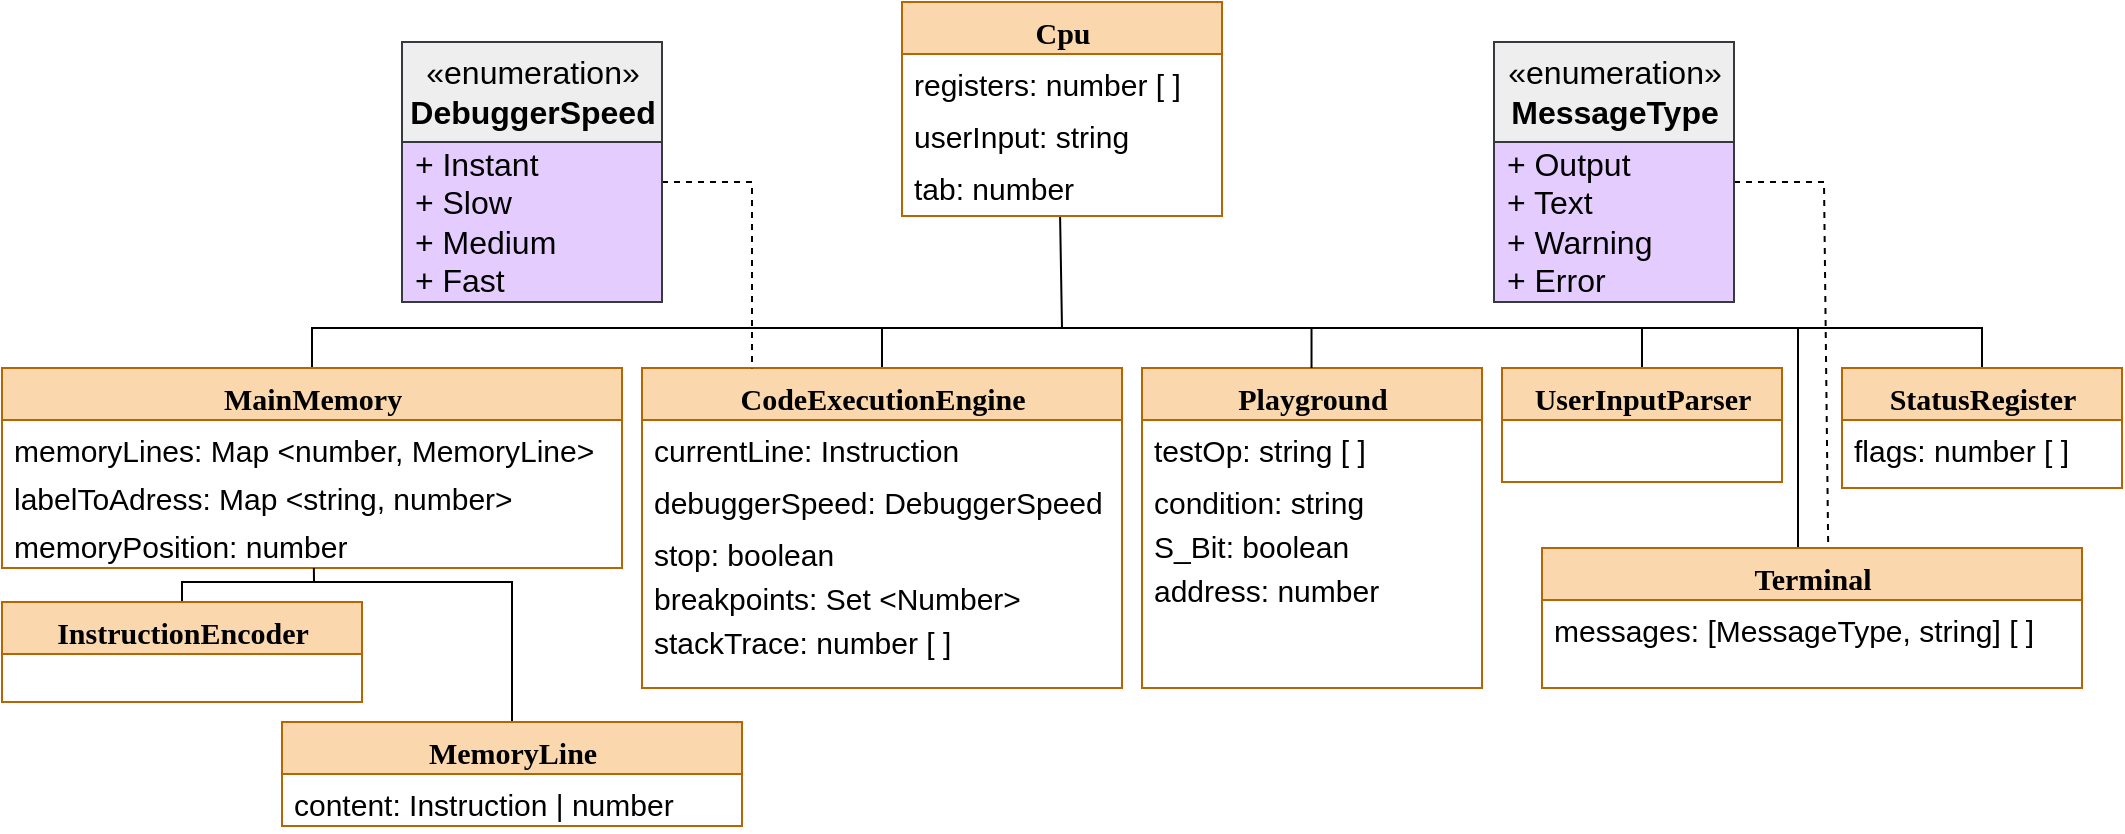 <mxfile version="15.3.7"><diagram id="MCNY1zt3L5boy0J88Zqq" name="Page-1"><mxGraphModel dx="1422" dy="752" grid="1" gridSize="10" guides="1" tooltips="1" connect="1" arrows="1" fold="1" page="1" pageScale="1" pageWidth="827" pageHeight="1169" math="0" shadow="0"><root><mxCell id="0"/><mxCell id="1" parent="0"/><mxCell id="HfUlaZfrEWT1L4PDz8n6-1" style="edgeStyle=none;rounded=0;orthogonalLoop=1;jettySize=auto;html=1;exitX=0.494;exitY=1.115;exitDx=0;exitDy=0;fontSize=16;endArrow=none;startSize=14;endSize=14;sourcePerimeterSpacing=8;targetPerimeterSpacing=8;entryX=0.5;entryY=0;entryDx=0;entryDy=0;endFill=0;exitPerimeter=0;" parent="1" source="HfUlaZfrEWT1L4PDz8n6-5" target="HfUlaZfrEWT1L4PDz8n6-6" edge="1"><mxGeometry relative="1" as="geometry"><mxPoint x="680" y="450" as="sourcePoint"/><Array as="points"><mxPoint x="680" y="473"/><mxPoint x="305" y="473"/></Array></mxGeometry></mxCell><mxCell id="HfUlaZfrEWT1L4PDz8n6-2" value="Cpu" style="swimlane;html=1;fontStyle=1;align=center;verticalAlign=top;childLayout=stackLayout;horizontal=1;startSize=26;horizontalStack=0;resizeParent=1;resizeLast=0;collapsible=0;marginBottom=0;swimlaneFillColor=#ffffff;rounded=0;shadow=0;comic=0;labelBackgroundColor=none;strokeWidth=1;fillColor=#fad7ac;fontFamily=Verdana;fontSize=15;strokeColor=#b46504;" parent="1" vertex="1"><mxGeometry x="600" y="310" width="160" height="107" as="geometry"><mxRectangle x="90" y="83" width="60" height="26" as="alternateBounds"/></mxGeometry></mxCell><mxCell id="HfUlaZfrEWT1L4PDz8n6-3" value="registers: number [ ]" style="text;html=1;strokeColor=none;fillColor=none;align=left;verticalAlign=top;spacingLeft=4;spacingRight=4;whiteSpace=wrap;overflow=hidden;rotatable=0;points=[[0,0.5],[1,0.5]];portConstraint=eastwest;fontSize=15;" parent="HfUlaZfrEWT1L4PDz8n6-2" vertex="1"><mxGeometry y="26" width="160" height="26" as="geometry"/></mxCell><mxCell id="HfUlaZfrEWT1L4PDz8n6-4" value="userInput: string" style="text;html=1;strokeColor=none;fillColor=none;align=left;verticalAlign=top;spacingLeft=4;spacingRight=4;whiteSpace=wrap;overflow=hidden;rotatable=0;points=[[0,0.5],[1,0.5]];portConstraint=eastwest;fontSize=15;" parent="HfUlaZfrEWT1L4PDz8n6-2" vertex="1"><mxGeometry y="52" width="160" height="26" as="geometry"/></mxCell><mxCell id="HfUlaZfrEWT1L4PDz8n6-5" value="tab: number" style="text;html=1;strokeColor=none;fillColor=none;align=left;verticalAlign=top;spacingLeft=4;spacingRight=4;whiteSpace=wrap;overflow=hidden;rotatable=0;points=[[0,0.5],[1,0.5]];portConstraint=eastwest;fontSize=15;" parent="HfUlaZfrEWT1L4PDz8n6-2" vertex="1"><mxGeometry y="78" width="160" height="26" as="geometry"/></mxCell><mxCell id="HfUlaZfrEWT1L4PDz8n6-6" value="MainMemory" style="swimlane;html=1;fontStyle=1;align=center;verticalAlign=top;childLayout=stackLayout;horizontal=1;startSize=26;horizontalStack=0;resizeParent=1;resizeLast=0;collapsible=0;marginBottom=0;swimlaneFillColor=#ffffff;rounded=0;shadow=0;comic=0;labelBackgroundColor=none;strokeWidth=1;fillColor=#fad7ac;fontFamily=Verdana;fontSize=15;strokeColor=#b46504;swimlaneLine=1;" parent="1" vertex="1"><mxGeometry x="150" y="493" width="310" height="100" as="geometry"><mxRectangle x="90" y="83" width="60" height="26" as="alternateBounds"/></mxGeometry></mxCell><mxCell id="HfUlaZfrEWT1L4PDz8n6-7" value="memoryLines: Map &amp;lt;number, MemoryLine&amp;gt;" style="text;html=1;strokeColor=none;fillColor=none;align=left;verticalAlign=top;spacingLeft=4;spacingRight=4;whiteSpace=wrap;overflow=hidden;rotatable=0;points=[[0,0.5],[1,0.5]];portConstraint=eastwest;fontSize=15;" parent="HfUlaZfrEWT1L4PDz8n6-6" vertex="1"><mxGeometry y="26" width="310" height="24" as="geometry"/></mxCell><mxCell id="HfUlaZfrEWT1L4PDz8n6-8" value="labelToAdress: Map &amp;lt;string, number&amp;gt;" style="text;html=1;strokeColor=none;fillColor=none;align=left;verticalAlign=top;spacingLeft=4;spacingRight=4;whiteSpace=wrap;overflow=hidden;rotatable=0;points=[[0,0.5],[1,0.5]];portConstraint=eastwest;fontSize=15;" parent="HfUlaZfrEWT1L4PDz8n6-6" vertex="1"><mxGeometry y="50" width="310" height="24" as="geometry"/></mxCell><mxCell id="HfUlaZfrEWT1L4PDz8n6-9" value="memoryPosition: number" style="text;html=1;strokeColor=none;fillColor=none;align=left;verticalAlign=top;spacingLeft=4;spacingRight=4;whiteSpace=wrap;overflow=hidden;rotatable=0;points=[[0,0.5],[1,0.5]];portConstraint=eastwest;fontSize=15;" parent="HfUlaZfrEWT1L4PDz8n6-6" vertex="1"><mxGeometry y="74" width="310" height="26" as="geometry"/></mxCell><mxCell id="HfUlaZfrEWT1L4PDz8n6-10" style="edgeStyle=none;rounded=0;orthogonalLoop=1;jettySize=auto;html=1;exitX=0.5;exitY=0;exitDx=0;exitDy=0;fontSize=16;endArrow=none;endFill=0;startSize=14;endSize=14;sourcePerimeterSpacing=8;targetPerimeterSpacing=8;" parent="1" source="HfUlaZfrEWT1L4PDz8n6-11" edge="1"><mxGeometry relative="1" as="geometry"><mxPoint x="680" y="473" as="targetPoint"/><Array as="points"><mxPoint x="1140" y="473"/></Array></mxGeometry></mxCell><mxCell id="HfUlaZfrEWT1L4PDz8n6-11" value="StatusRegister" style="swimlane;html=1;fontStyle=1;align=center;verticalAlign=top;childLayout=stackLayout;horizontal=1;startSize=26;horizontalStack=0;resizeParent=1;resizeLast=0;collapsible=0;marginBottom=0;swimlaneFillColor=#ffffff;rounded=0;shadow=0;comic=0;labelBackgroundColor=none;strokeWidth=1;fillColor=#fad7ac;fontFamily=Verdana;fontSize=15;strokeColor=#b46504;" parent="1" vertex="1"><mxGeometry x="1070" y="493" width="140" height="60" as="geometry"><mxRectangle x="90" y="83" width="60" height="26" as="alternateBounds"/></mxGeometry></mxCell><mxCell id="HfUlaZfrEWT1L4PDz8n6-12" value="flags: number [ ]" style="text;html=1;strokeColor=none;fillColor=none;align=left;verticalAlign=top;spacingLeft=4;spacingRight=4;whiteSpace=wrap;overflow=hidden;rotatable=0;points=[[0,0.5],[1,0.5]];portConstraint=eastwest;fontSize=15;" parent="HfUlaZfrEWT1L4PDz8n6-11" vertex="1"><mxGeometry y="26" width="140" height="34" as="geometry"/></mxCell><mxCell id="HfUlaZfrEWT1L4PDz8n6-13" style="edgeStyle=none;rounded=0;orthogonalLoop=1;jettySize=auto;html=1;exitX=0.5;exitY=0;exitDx=0;exitDy=0;fontSize=16;endArrow=none;endFill=0;startSize=14;endSize=14;sourcePerimeterSpacing=8;targetPerimeterSpacing=8;" parent="1" source="HfUlaZfrEWT1L4PDz8n6-14" edge="1"><mxGeometry relative="1" as="geometry"><mxPoint x="590" y="473" as="targetPoint"/></mxGeometry></mxCell><mxCell id="HfUlaZfrEWT1L4PDz8n6-14" value="CodeExecutionEngine" style="swimlane;html=1;fontStyle=1;align=center;verticalAlign=top;childLayout=stackLayout;horizontal=1;startSize=26;horizontalStack=0;resizeParent=1;resizeLast=0;collapsible=0;marginBottom=0;swimlaneFillColor=#ffffff;rounded=0;shadow=0;comic=0;labelBackgroundColor=none;strokeWidth=1;fillColor=#fad7ac;fontFamily=Verdana;fontSize=15;strokeColor=#b46504;" parent="1" vertex="1"><mxGeometry x="470" y="493" width="240" height="160" as="geometry"><mxRectangle x="90" y="83" width="60" height="26" as="alternateBounds"/></mxGeometry></mxCell><mxCell id="HfUlaZfrEWT1L4PDz8n6-15" value="currentLine: Instruction" style="text;html=1;strokeColor=none;fillColor=none;align=left;verticalAlign=top;spacingLeft=4;spacingRight=4;whiteSpace=wrap;overflow=hidden;rotatable=0;points=[[0,0.5],[1,0.5]];portConstraint=eastwest;fontSize=15;" parent="HfUlaZfrEWT1L4PDz8n6-14" vertex="1"><mxGeometry y="26" width="240" height="26" as="geometry"/></mxCell><mxCell id="HfUlaZfrEWT1L4PDz8n6-16" value="debuggerSpeed: DebuggerSpeed" style="text;html=1;strokeColor=none;fillColor=none;align=left;verticalAlign=top;spacingLeft=4;spacingRight=4;whiteSpace=wrap;overflow=hidden;rotatable=0;points=[[0,0.5],[1,0.5]];portConstraint=eastwest;fontSize=15;" parent="HfUlaZfrEWT1L4PDz8n6-14" vertex="1"><mxGeometry y="52" width="240" height="26" as="geometry"/></mxCell><mxCell id="HfUlaZfrEWT1L4PDz8n6-17" value="&lt;div style=&quot;font-size: 15px;&quot;&gt;stop: boolean&lt;/div&gt;&lt;div style=&quot;font-size: 15px;&quot;&gt;&lt;br style=&quot;font-size: 15px;&quot;&gt;&lt;/div&gt;&lt;div style=&quot;font-size: 15px;&quot;&gt;&lt;br style=&quot;font-size: 15px;&quot;&gt;&lt;/div&gt;" style="text;html=1;strokeColor=none;fillColor=none;align=left;verticalAlign=top;spacingLeft=4;spacingRight=4;whiteSpace=wrap;overflow=hidden;rotatable=0;points=[[0,0.5],[1,0.5]];portConstraint=eastwest;fontSize=15;" parent="HfUlaZfrEWT1L4PDz8n6-14" vertex="1"><mxGeometry y="78" width="240" height="22" as="geometry"/></mxCell><mxCell id="HfUlaZfrEWT1L4PDz8n6-18" value="breakpoints: Set &amp;lt;Number&amp;gt;" style="text;html=1;strokeColor=none;fillColor=none;align=left;verticalAlign=top;spacingLeft=4;spacingRight=4;whiteSpace=wrap;overflow=hidden;rotatable=0;points=[[0,0.5],[1,0.5]];portConstraint=eastwest;fontSize=15;" parent="HfUlaZfrEWT1L4PDz8n6-14" vertex="1"><mxGeometry y="100" width="240" height="22" as="geometry"/></mxCell><mxCell id="HfUlaZfrEWT1L4PDz8n6-19" value="stackTrace: number [ ]" style="text;html=1;strokeColor=none;fillColor=none;align=left;verticalAlign=top;spacingLeft=4;spacingRight=4;whiteSpace=wrap;overflow=hidden;rotatable=0;points=[[0,0.5],[1,0.5]];portConstraint=eastwest;fontSize=15;" parent="HfUlaZfrEWT1L4PDz8n6-14" vertex="1"><mxGeometry y="122" width="240" height="22" as="geometry"/></mxCell><mxCell id="HfUlaZfrEWT1L4PDz8n6-20" style="edgeStyle=none;rounded=0;orthogonalLoop=1;jettySize=auto;html=1;exitX=0.5;exitY=0;exitDx=0;exitDy=0;fontSize=16;endArrow=none;endFill=0;startSize=14;endSize=14;sourcePerimeterSpacing=8;targetPerimeterSpacing=8;" parent="1" edge="1"><mxGeometry relative="1" as="geometry"><mxPoint x="1048" y="473" as="targetPoint"/><mxPoint x="1048" y="583" as="sourcePoint"/></mxGeometry></mxCell><mxCell id="HfUlaZfrEWT1L4PDz8n6-21" value="Terminal" style="swimlane;html=1;fontStyle=1;align=center;verticalAlign=top;childLayout=stackLayout;horizontal=1;startSize=26;horizontalStack=0;resizeParent=1;resizeLast=0;collapsible=0;marginBottom=0;swimlaneFillColor=#ffffff;rounded=0;shadow=0;comic=0;labelBackgroundColor=none;strokeWidth=1;fillColor=#fad7ac;fontFamily=Verdana;fontSize=15;strokeColor=#b46504;" parent="1" vertex="1"><mxGeometry x="920" y="583" width="270" height="70" as="geometry"><mxRectangle x="90" y="83" width="60" height="26" as="alternateBounds"/></mxGeometry></mxCell><mxCell id="HfUlaZfrEWT1L4PDz8n6-22" value="messages: [MessageType, string] [ ]" style="text;html=1;strokeColor=none;fillColor=none;align=left;verticalAlign=top;spacingLeft=4;spacingRight=4;whiteSpace=wrap;overflow=hidden;rotatable=0;points=[[0,0.5],[1,0.5]];portConstraint=eastwest;fontSize=15;" parent="HfUlaZfrEWT1L4PDz8n6-21" vertex="1"><mxGeometry y="26" width="270" height="44" as="geometry"/></mxCell><mxCell id="HfUlaZfrEWT1L4PDz8n6-23" style="edgeStyle=none;rounded=0;orthogonalLoop=1;jettySize=auto;html=1;exitX=0.5;exitY=0;exitDx=0;exitDy=0;fontSize=16;endArrow=none;endFill=0;startSize=14;endSize=14;sourcePerimeterSpacing=8;targetPerimeterSpacing=8;" parent="1" source="HfUlaZfrEWT1L4PDz8n6-24" edge="1"><mxGeometry relative="1" as="geometry"><mxPoint x="970.0" y="473" as="targetPoint"/></mxGeometry></mxCell><mxCell id="HfUlaZfrEWT1L4PDz8n6-24" value="UserInputParser" style="swimlane;html=1;fontStyle=1;align=center;verticalAlign=top;childLayout=stackLayout;horizontal=1;startSize=26;horizontalStack=0;resizeParent=1;resizeLast=0;collapsible=0;marginBottom=0;swimlaneFillColor=#ffffff;rounded=0;shadow=0;comic=0;labelBackgroundColor=none;strokeWidth=1;fillColor=#fad7ac;fontFamily=Verdana;fontSize=15;strokeColor=#b46504;" parent="1" vertex="1"><mxGeometry x="900" y="493" width="140" height="57" as="geometry"><mxRectangle x="90" y="83" width="60" height="26" as="alternateBounds"/></mxGeometry></mxCell><mxCell id="HfUlaZfrEWT1L4PDz8n6-25" value="Playground" style="swimlane;html=1;fontStyle=1;align=center;verticalAlign=top;childLayout=stackLayout;horizontal=1;startSize=26;horizontalStack=0;resizeParent=1;resizeLast=0;collapsible=0;marginBottom=0;swimlaneFillColor=#ffffff;rounded=0;shadow=0;comic=0;labelBackgroundColor=none;strokeWidth=1;fillColor=#fad7ac;fontFamily=Verdana;fontSize=15;strokeColor=#b46504;" parent="1" vertex="1"><mxGeometry x="720" y="493" width="170" height="160" as="geometry"><mxRectangle x="90" y="83" width="60" height="26" as="alternateBounds"/></mxGeometry></mxCell><mxCell id="HfUlaZfrEWT1L4PDz8n6-26" value="testOp: string [ ]" style="text;html=1;strokeColor=none;fillColor=none;align=left;verticalAlign=top;spacingLeft=4;spacingRight=4;whiteSpace=wrap;overflow=hidden;rotatable=0;points=[[0,0.5],[1,0.5]];portConstraint=eastwest;fontSize=15;" parent="HfUlaZfrEWT1L4PDz8n6-25" vertex="1"><mxGeometry y="26" width="170" height="26" as="geometry"/></mxCell><mxCell id="HfUlaZfrEWT1L4PDz8n6-28" value="condition: string" style="text;html=1;strokeColor=none;fillColor=none;align=left;verticalAlign=top;spacingLeft=4;spacingRight=4;whiteSpace=wrap;overflow=hidden;rotatable=0;points=[[0,0.5],[1,0.5]];portConstraint=eastwest;fontSize=15;" parent="HfUlaZfrEWT1L4PDz8n6-25" vertex="1"><mxGeometry y="52" width="170" height="22" as="geometry"/></mxCell><mxCell id="HfUlaZfrEWT1L4PDz8n6-29" value="S_Bit: boolean" style="text;html=1;strokeColor=none;fillColor=none;align=left;verticalAlign=top;spacingLeft=4;spacingRight=4;whiteSpace=wrap;overflow=hidden;rotatable=0;points=[[0,0.5],[1,0.5]];portConstraint=eastwest;fontSize=15;" parent="HfUlaZfrEWT1L4PDz8n6-25" vertex="1"><mxGeometry y="74" width="170" height="22" as="geometry"/></mxCell><mxCell id="HfUlaZfrEWT1L4PDz8n6-30" value="address: number" style="text;html=1;strokeColor=none;fillColor=none;align=left;verticalAlign=top;spacingLeft=4;spacingRight=4;whiteSpace=wrap;overflow=hidden;rotatable=0;points=[[0,0.5],[1,0.5]];portConstraint=eastwest;fontSize=15;" parent="HfUlaZfrEWT1L4PDz8n6-25" vertex="1"><mxGeometry y="96" width="170" height="38" as="geometry"/></mxCell><mxCell id="HfUlaZfrEWT1L4PDz8n6-31" style="edgeStyle=none;rounded=0;orthogonalLoop=1;jettySize=auto;html=1;exitX=0.5;exitY=0;exitDx=0;exitDy=0;entryX=0.503;entryY=1;entryDx=0;entryDy=0;entryPerimeter=0;endArrow=none;endFill=0;startSize=14;endSize=14;sourcePerimeterSpacing=8;targetPerimeterSpacing=8;" parent="1" source="HfUlaZfrEWT1L4PDz8n6-32" target="HfUlaZfrEWT1L4PDz8n6-9" edge="1"><mxGeometry relative="1" as="geometry"><Array as="points"><mxPoint x="240" y="600"/><mxPoint x="306" y="600"/></Array></mxGeometry></mxCell><mxCell id="HfUlaZfrEWT1L4PDz8n6-32" value="InstructionEncoder" style="swimlane;html=1;fontStyle=1;align=center;verticalAlign=top;childLayout=stackLayout;horizontal=1;startSize=26;horizontalStack=0;resizeParent=1;resizeLast=0;collapsible=0;marginBottom=0;swimlaneFillColor=#ffffff;rounded=0;shadow=0;comic=0;labelBackgroundColor=none;strokeWidth=1;fillColor=#fad7ac;fontFamily=Verdana;fontSize=15;strokeColor=#b46504;" parent="1" vertex="1"><mxGeometry x="150" y="610" width="180" height="50" as="geometry"><mxRectangle x="90" y="83" width="60" height="26" as="alternateBounds"/></mxGeometry></mxCell><mxCell id="HfUlaZfrEWT1L4PDz8n6-33" value="«enumeration»&lt;br&gt;&lt;b&gt;MessageType&lt;/b&gt;" style="html=1;hachureGap=4;pointerEvents=0;fontSize=16;fillColor=#eeeeee;strokeColor=#36393d;" parent="1" vertex="1"><mxGeometry x="896" y="330" width="120" height="50" as="geometry"/></mxCell><mxCell id="HfUlaZfrEWT1L4PDz8n6-34" style="edgeStyle=none;rounded=0;orthogonalLoop=1;jettySize=auto;html=1;exitX=1;exitY=0.25;exitDx=0;exitDy=0;fontSize=16;endArrow=none;endFill=0;startSize=14;endSize=14;sourcePerimeterSpacing=8;targetPerimeterSpacing=8;dashed=1;entryX=0.53;entryY=-0.005;entryDx=0;entryDy=0;entryPerimeter=0;" parent="1" source="HfUlaZfrEWT1L4PDz8n6-35" target="HfUlaZfrEWT1L4PDz8n6-21" edge="1"><mxGeometry relative="1" as="geometry"><mxPoint x="1061" y="570" as="targetPoint"/><Array as="points"><mxPoint x="1061" y="400"/></Array></mxGeometry></mxCell><mxCell id="HfUlaZfrEWT1L4PDz8n6-35" value="&lt;div&gt;&amp;nbsp;+ Output &lt;br&gt;&lt;/div&gt;&lt;div&gt;&amp;nbsp;+ Text&lt;/div&gt;&lt;div&gt;&amp;nbsp;+ Warning&lt;/div&gt;&lt;div&gt;&amp;nbsp;+ Error&lt;br&gt;&lt;/div&gt;" style="html=1;hachureGap=4;pointerEvents=0;fontSize=16;fillColor=#E5CCFF;strokeColor=#36393d;align=left;" parent="1" vertex="1"><mxGeometry x="896" y="380" width="120" height="80" as="geometry"/></mxCell><mxCell id="HfUlaZfrEWT1L4PDz8n6-36" value="«enumeration»&lt;br&gt;&lt;b&gt;DebuggerSpeed&lt;/b&gt;" style="html=1;hachureGap=4;pointerEvents=0;fontSize=16;fillColor=#eeeeee;strokeColor=#36393d;" parent="1" vertex="1"><mxGeometry x="350" y="330" width="130" height="50" as="geometry"/></mxCell><mxCell id="HfUlaZfrEWT1L4PDz8n6-37" style="edgeStyle=none;rounded=0;orthogonalLoop=1;jettySize=auto;html=1;exitX=1;exitY=0.25;exitDx=0;exitDy=0;fontSize=16;endArrow=none;endFill=0;startSize=14;endSize=14;sourcePerimeterSpacing=8;targetPerimeterSpacing=8;dashed=1;entryX=0.375;entryY=0.007;entryDx=0;entryDy=0;entryPerimeter=0;" parent="1" source="HfUlaZfrEWT1L4PDz8n6-38" edge="1"><mxGeometry relative="1" as="geometry"><mxPoint x="525" y="493.12" as="targetPoint"/><Array as="points"><mxPoint x="525" y="400"/></Array></mxGeometry></mxCell><mxCell id="HfUlaZfrEWT1L4PDz8n6-38" value="&lt;div&gt;&amp;nbsp;+ Instant &lt;br&gt;&lt;/div&gt;&lt;div&gt;&amp;nbsp;+ Slow&lt;br&gt;&lt;/div&gt;&lt;div&gt;&amp;nbsp;+ Medium&lt;br&gt;&lt;/div&gt;&lt;div&gt;&amp;nbsp;+ Fast&lt;br&gt;&lt;/div&gt;" style="html=1;hachureGap=4;pointerEvents=0;fontSize=16;fillColor=#E5CCFF;strokeColor=#36393d;align=left;" parent="1" vertex="1"><mxGeometry x="350" y="380" width="130" height="80" as="geometry"/></mxCell><mxCell id="HfUlaZfrEWT1L4PDz8n6-39" style="edgeStyle=none;rounded=0;orthogonalLoop=1;jettySize=auto;html=1;exitX=0.5;exitY=0;exitDx=0;exitDy=0;endArrow=none;endFill=0;startSize=14;endSize=14;sourcePerimeterSpacing=8;targetPerimeterSpacing=8;" parent="1" source="HfUlaZfrEWT1L4PDz8n6-40" edge="1"><mxGeometry relative="1" as="geometry"><mxPoint x="300" y="600" as="targetPoint"/><Array as="points"><mxPoint x="405" y="600"/></Array></mxGeometry></mxCell><mxCell id="HfUlaZfrEWT1L4PDz8n6-40" value="MemoryLine" style="swimlane;html=1;fontStyle=1;align=center;verticalAlign=top;childLayout=stackLayout;horizontal=1;startSize=26;horizontalStack=0;resizeParent=1;resizeLast=0;collapsible=0;marginBottom=0;swimlaneFillColor=#ffffff;rounded=0;shadow=0;comic=0;labelBackgroundColor=none;strokeWidth=1;fillColor=#fad7ac;fontFamily=Verdana;fontSize=15;strokeColor=#b46504;" parent="1" vertex="1"><mxGeometry x="290" y="670" width="230" height="52" as="geometry"><mxRectangle x="90" y="83" width="60" height="26" as="alternateBounds"/></mxGeometry></mxCell><mxCell id="HfUlaZfrEWT1L4PDz8n6-41" value="content: Instruction | number" style="text;html=1;strokeColor=none;fillColor=none;align=left;verticalAlign=top;spacingLeft=4;spacingRight=4;whiteSpace=wrap;overflow=hidden;rotatable=0;points=[[0,0.5],[1,0.5]];portConstraint=eastwest;fontSize=15;" parent="HfUlaZfrEWT1L4PDz8n6-40" vertex="1"><mxGeometry y="26" width="230" height="26" as="geometry"/></mxCell><mxCell id="HfUlaZfrEWT1L4PDz8n6-42" style="edgeStyle=none;rounded=0;orthogonalLoop=1;jettySize=auto;html=1;exitX=0.5;exitY=0;exitDx=0;exitDy=0;fontSize=16;endArrow=none;endFill=0;startSize=14;endSize=14;sourcePerimeterSpacing=8;targetPerimeterSpacing=8;" parent="1" edge="1"><mxGeometry relative="1" as="geometry"><mxPoint x="804.76" y="473" as="targetPoint"/><mxPoint x="804.76" y="493" as="sourcePoint"/></mxGeometry></mxCell></root></mxGraphModel></diagram></mxfile>